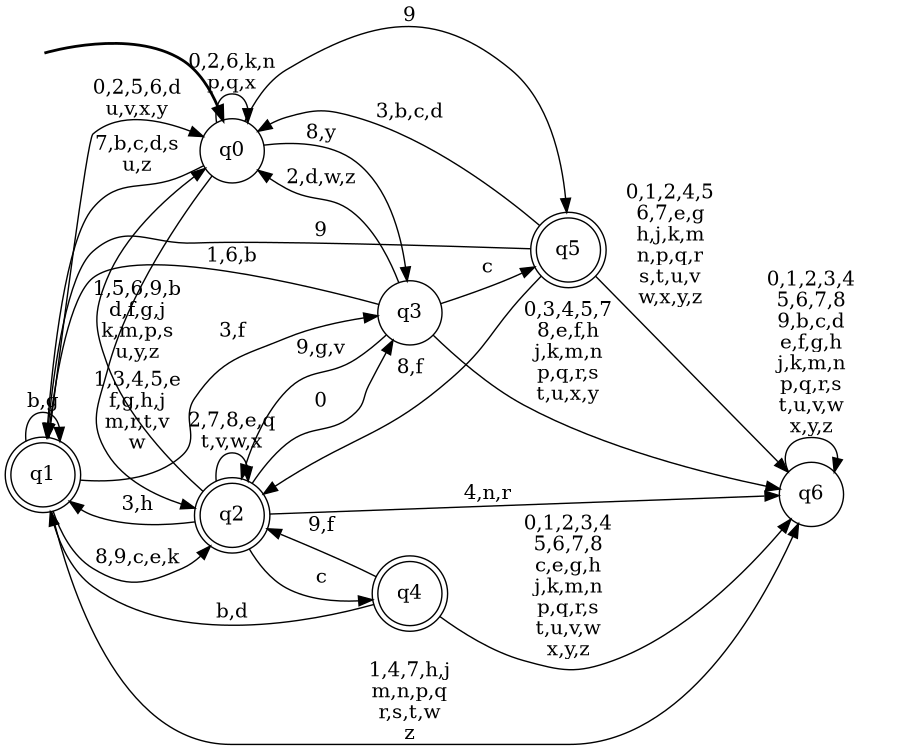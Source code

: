 digraph BlueStar {
__start0 [style = invis, shape = none, label = "", width = 0, height = 0];

rankdir=LR;
size="8,5";

s0 [style="filled", color="black", fillcolor="white" shape="circle", label="q0"];
s1 [style="rounded,filled", color="black", fillcolor="white" shape="doublecircle", label="q1"];
s2 [style="rounded,filled", color="black", fillcolor="white" shape="doublecircle", label="q2"];
s3 [style="filled", color="black", fillcolor="white" shape="circle", label="q3"];
s4 [style="rounded,filled", color="black", fillcolor="white" shape="doublecircle", label="q4"];
s5 [style="rounded,filled", color="black", fillcolor="white" shape="doublecircle", label="q5"];
s6 [style="filled", color="black", fillcolor="white" shape="circle", label="q6"];
subgraph cluster_main { 
	graph [pad=".75", ranksep="0.15", nodesep="0.15"];
	 style=invis; 
	__start0 -> s0 [penwidth=2];
}
s0 -> s0 [label="0,2,6,k,n\np,q,x"];
s0 -> s1 [label="7,b,c,d,s\nu,z"];
s0 -> s2 [label="1,3,4,5,e\nf,g,h,j\nm,r,t,v\nw"];
s0 -> s3 [label="8,y"];
s0 -> s5 [label="9"];
s1 -> s0 [label="0,2,5,6,d\nu,v,x,y"];
s1 -> s1 [label="b,g"];
s1 -> s2 [label="8,9,c,e,k"];
s1 -> s3 [label="3,f"];
s1 -> s6 [label="1,4,7,h,j\nm,n,p,q\nr,s,t,w\nz"];
s2 -> s0 [label="1,5,6,9,b\nd,f,g,j\nk,m,p,s\nu,y,z"];
s2 -> s1 [label="3,h"];
s2 -> s2 [label="2,7,8,e,q\nt,v,w,x"];
s2 -> s3 [label="0"];
s2 -> s4 [label="c"];
s2 -> s6 [label="4,n,r"];
s3 -> s0 [label="2,d,w,z"];
s3 -> s1 [label="1,6,b"];
s3 -> s2 [label="9,g,v"];
s3 -> s5 [label="c"];
s3 -> s6 [label="0,3,4,5,7\n8,e,f,h\nj,k,m,n\np,q,r,s\nt,u,x,y"];
s4 -> s1 [label="b,d"];
s4 -> s2 [label="9,f"];
s4 -> s6 [label="0,1,2,3,4\n5,6,7,8\nc,e,g,h\nj,k,m,n\np,q,r,s\nt,u,v,w\nx,y,z"];
s5 -> s0 [label="3,b,c,d"];
s5 -> s1 [label="9"];
s5 -> s2 [label="8,f"];
s5 -> s6 [label="0,1,2,4,5\n6,7,e,g\nh,j,k,m\nn,p,q,r\ns,t,u,v\nw,x,y,z"];
s6 -> s6 [label="0,1,2,3,4\n5,6,7,8\n9,b,c,d\ne,f,g,h\nj,k,m,n\np,q,r,s\nt,u,v,w\nx,y,z"];

}